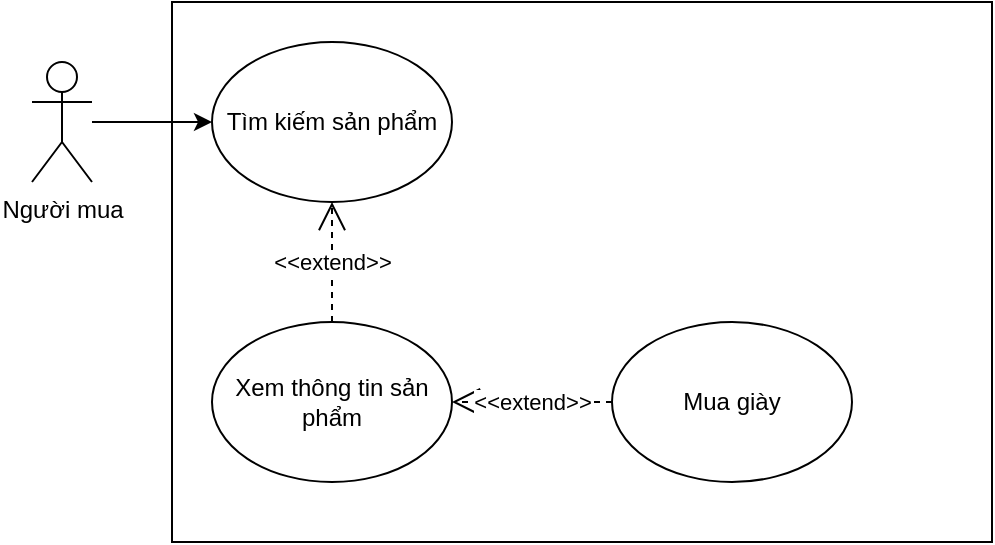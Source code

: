 <mxfile version="27.1.5">
  <diagram name="Trang-1" id="FmQEamMIfeHg4lFGYR_D">
    <mxGraphModel dx="1281" dy="527" grid="1" gridSize="10" guides="1" tooltips="1" connect="1" arrows="1" fold="1" page="1" pageScale="1" pageWidth="1169" pageHeight="827" math="0" shadow="0">
      <root>
        <mxCell id="0" />
        <mxCell id="1" parent="0" />
        <mxCell id="lPsjujKGJpEtvUMyUiIo-2" value="" style="rounded=0;whiteSpace=wrap;html=1;" vertex="1" parent="1">
          <mxGeometry x="390" y="90" width="410" height="270" as="geometry" />
        </mxCell>
        <mxCell id="lPsjujKGJpEtvUMyUiIo-6" style="rounded=0;orthogonalLoop=1;jettySize=auto;html=1;entryX=0;entryY=0.5;entryDx=0;entryDy=0;" edge="1" parent="1" source="lPsjujKGJpEtvUMyUiIo-1" target="lPsjujKGJpEtvUMyUiIo-3">
          <mxGeometry relative="1" as="geometry" />
        </mxCell>
        <mxCell id="lPsjujKGJpEtvUMyUiIo-1" value="Người mua" style="shape=umlActor;verticalLabelPosition=bottom;verticalAlign=top;html=1;outlineConnect=0;" vertex="1" parent="1">
          <mxGeometry x="320" y="120" width="30" height="60" as="geometry" />
        </mxCell>
        <mxCell id="lPsjujKGJpEtvUMyUiIo-3" value="Tìm kiếm sản phẩm" style="ellipse;whiteSpace=wrap;html=1;" vertex="1" parent="1">
          <mxGeometry x="410" y="110" width="120" height="80" as="geometry" />
        </mxCell>
        <mxCell id="lPsjujKGJpEtvUMyUiIo-4" value="Xem thông tin sản phẩm" style="ellipse;whiteSpace=wrap;html=1;" vertex="1" parent="1">
          <mxGeometry x="410" y="250" width="120" height="80" as="geometry" />
        </mxCell>
        <mxCell id="lPsjujKGJpEtvUMyUiIo-5" value="Mua giày" style="ellipse;whiteSpace=wrap;html=1;" vertex="1" parent="1">
          <mxGeometry x="610" y="250" width="120" height="80" as="geometry" />
        </mxCell>
        <mxCell id="lPsjujKGJpEtvUMyUiIo-7" value="&amp;lt;&amp;lt;extend&amp;gt;&amp;gt;" style="endArrow=open;endSize=12;dashed=1;html=1;rounded=0;exitX=0.5;exitY=0;exitDx=0;exitDy=0;entryX=0.5;entryY=1;entryDx=0;entryDy=0;" edge="1" parent="1" source="lPsjujKGJpEtvUMyUiIo-4" target="lPsjujKGJpEtvUMyUiIo-3">
          <mxGeometry width="160" relative="1" as="geometry">
            <mxPoint x="500" y="380" as="sourcePoint" />
            <mxPoint x="660" y="380" as="targetPoint" />
          </mxGeometry>
        </mxCell>
        <mxCell id="lPsjujKGJpEtvUMyUiIo-9" value="&amp;lt;&amp;lt;extend&amp;gt;&amp;gt;" style="endArrow=open;endSize=12;dashed=1;html=1;rounded=0;exitX=0;exitY=0.5;exitDx=0;exitDy=0;" edge="1" parent="1" source="lPsjujKGJpEtvUMyUiIo-5" target="lPsjujKGJpEtvUMyUiIo-4">
          <mxGeometry width="160" relative="1" as="geometry">
            <mxPoint x="560" y="340" as="sourcePoint" />
            <mxPoint x="560" y="280" as="targetPoint" />
          </mxGeometry>
        </mxCell>
      </root>
    </mxGraphModel>
  </diagram>
</mxfile>
